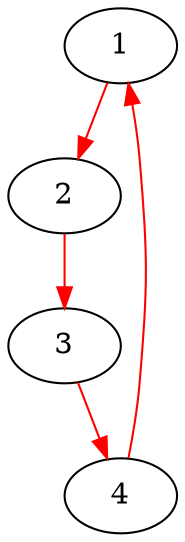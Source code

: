 Digraph G {
edge [color=red];
1->2;
edge [color=black];
edge [color=red];
2->3;
edge [color=black];
edge [color=red];
3->4;
edge [color=black];
edge [color=red];
4->1;
edge [color=black];
}

